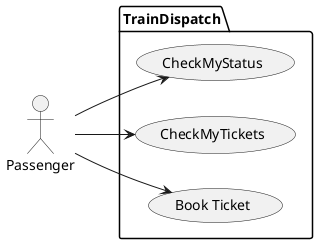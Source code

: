 @startuml
'https://plantuml.com/use-case-diagram
left to right direction

:Passenger: as ps

package TrainDispatch{

ps -> (CheckMyStatus)

ps --> (CheckMyTickets)

ps -->(Book Ticket)

}

@enduml
